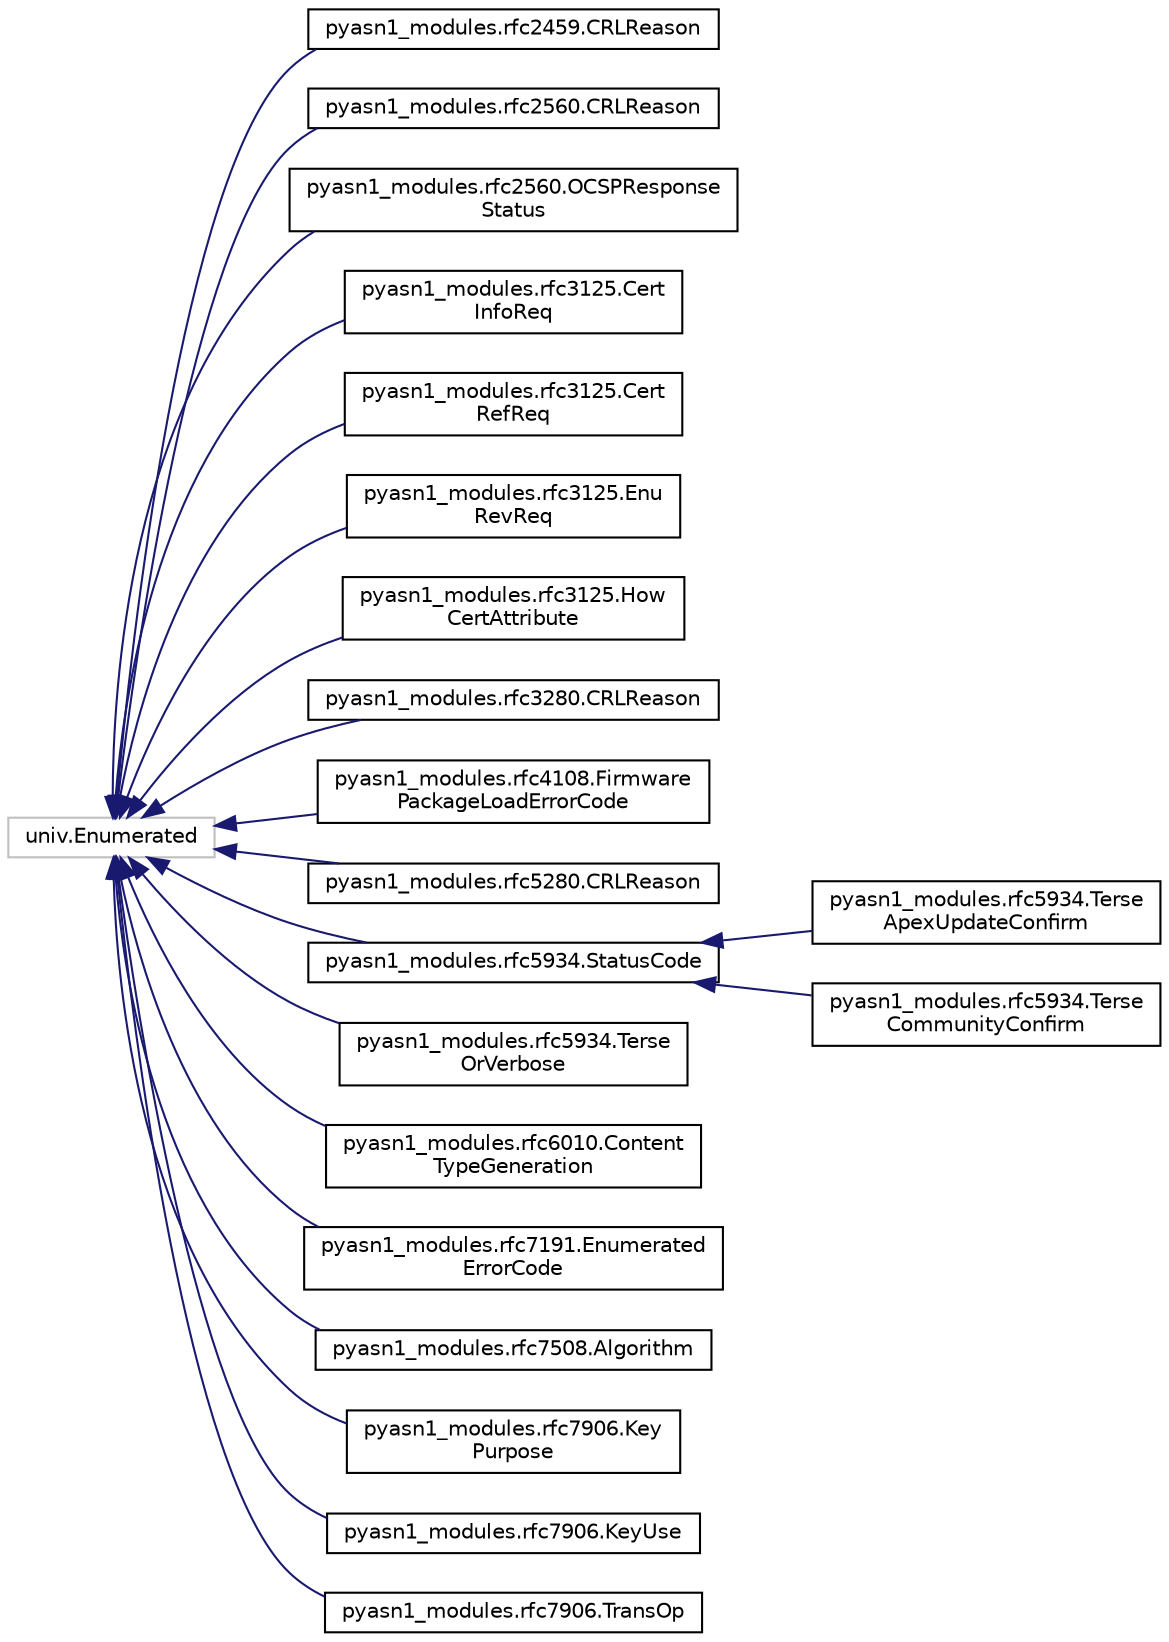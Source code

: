 digraph "Graphical Class Hierarchy"
{
 // LATEX_PDF_SIZE
  edge [fontname="Helvetica",fontsize="10",labelfontname="Helvetica",labelfontsize="10"];
  node [fontname="Helvetica",fontsize="10",shape=record];
  rankdir="LR";
  Node3807 [label="univ.Enumerated",height=0.2,width=0.4,color="grey75", fillcolor="white", style="filled",tooltip=" "];
  Node3807 -> Node0 [dir="back",color="midnightblue",fontsize="10",style="solid",fontname="Helvetica"];
  Node0 [label="pyasn1_modules.rfc2459.CRLReason",height=0.2,width=0.4,color="black", fillcolor="white", style="filled",URL="$classpyasn1__modules_1_1rfc2459_1_1CRLReason.html",tooltip=" "];
  Node3807 -> Node3809 [dir="back",color="midnightblue",fontsize="10",style="solid",fontname="Helvetica"];
  Node3809 [label="pyasn1_modules.rfc2560.CRLReason",height=0.2,width=0.4,color="black", fillcolor="white", style="filled",URL="$classpyasn1__modules_1_1rfc2560_1_1CRLReason.html",tooltip=" "];
  Node3807 -> Node3810 [dir="back",color="midnightblue",fontsize="10",style="solid",fontname="Helvetica"];
  Node3810 [label="pyasn1_modules.rfc2560.OCSPResponse\lStatus",height=0.2,width=0.4,color="black", fillcolor="white", style="filled",URL="$classpyasn1__modules_1_1rfc2560_1_1OCSPResponseStatus.html",tooltip=" "];
  Node3807 -> Node3811 [dir="back",color="midnightblue",fontsize="10",style="solid",fontname="Helvetica"];
  Node3811 [label="pyasn1_modules.rfc3125.Cert\lInfoReq",height=0.2,width=0.4,color="black", fillcolor="white", style="filled",URL="$classpyasn1__modules_1_1rfc3125_1_1CertInfoReq.html",tooltip=" "];
  Node3807 -> Node3812 [dir="back",color="midnightblue",fontsize="10",style="solid",fontname="Helvetica"];
  Node3812 [label="pyasn1_modules.rfc3125.Cert\lRefReq",height=0.2,width=0.4,color="black", fillcolor="white", style="filled",URL="$classpyasn1__modules_1_1rfc3125_1_1CertRefReq.html",tooltip=" "];
  Node3807 -> Node3813 [dir="back",color="midnightblue",fontsize="10",style="solid",fontname="Helvetica"];
  Node3813 [label="pyasn1_modules.rfc3125.Enu\lRevReq",height=0.2,width=0.4,color="black", fillcolor="white", style="filled",URL="$classpyasn1__modules_1_1rfc3125_1_1EnuRevReq.html",tooltip=" "];
  Node3807 -> Node3814 [dir="back",color="midnightblue",fontsize="10",style="solid",fontname="Helvetica"];
  Node3814 [label="pyasn1_modules.rfc3125.How\lCertAttribute",height=0.2,width=0.4,color="black", fillcolor="white", style="filled",URL="$classpyasn1__modules_1_1rfc3125_1_1HowCertAttribute.html",tooltip=" "];
  Node3807 -> Node3815 [dir="back",color="midnightblue",fontsize="10",style="solid",fontname="Helvetica"];
  Node3815 [label="pyasn1_modules.rfc3280.CRLReason",height=0.2,width=0.4,color="black", fillcolor="white", style="filled",URL="$classpyasn1__modules_1_1rfc3280_1_1CRLReason.html",tooltip=" "];
  Node3807 -> Node3816 [dir="back",color="midnightblue",fontsize="10",style="solid",fontname="Helvetica"];
  Node3816 [label="pyasn1_modules.rfc4108.Firmware\lPackageLoadErrorCode",height=0.2,width=0.4,color="black", fillcolor="white", style="filled",URL="$classpyasn1__modules_1_1rfc4108_1_1FirmwarePackageLoadErrorCode.html",tooltip=" "];
  Node3807 -> Node3817 [dir="back",color="midnightblue",fontsize="10",style="solid",fontname="Helvetica"];
  Node3817 [label="pyasn1_modules.rfc5280.CRLReason",height=0.2,width=0.4,color="black", fillcolor="white", style="filled",URL="$classpyasn1__modules_1_1rfc5280_1_1CRLReason.html",tooltip=" "];
  Node3807 -> Node3818 [dir="back",color="midnightblue",fontsize="10",style="solid",fontname="Helvetica"];
  Node3818 [label="pyasn1_modules.rfc5934.StatusCode",height=0.2,width=0.4,color="black", fillcolor="white", style="filled",URL="$classpyasn1__modules_1_1rfc5934_1_1StatusCode.html",tooltip=" "];
  Node3818 -> Node3819 [dir="back",color="midnightblue",fontsize="10",style="solid",fontname="Helvetica"];
  Node3819 [label="pyasn1_modules.rfc5934.Terse\lApexUpdateConfirm",height=0.2,width=0.4,color="black", fillcolor="white", style="filled",URL="$classpyasn1__modules_1_1rfc5934_1_1TerseApexUpdateConfirm.html",tooltip=" "];
  Node3818 -> Node3820 [dir="back",color="midnightblue",fontsize="10",style="solid",fontname="Helvetica"];
  Node3820 [label="pyasn1_modules.rfc5934.Terse\lCommunityConfirm",height=0.2,width=0.4,color="black", fillcolor="white", style="filled",URL="$classpyasn1__modules_1_1rfc5934_1_1TerseCommunityConfirm.html",tooltip=" "];
  Node3807 -> Node3821 [dir="back",color="midnightblue",fontsize="10",style="solid",fontname="Helvetica"];
  Node3821 [label="pyasn1_modules.rfc5934.Terse\lOrVerbose",height=0.2,width=0.4,color="black", fillcolor="white", style="filled",URL="$classpyasn1__modules_1_1rfc5934_1_1TerseOrVerbose.html",tooltip=" "];
  Node3807 -> Node3822 [dir="back",color="midnightblue",fontsize="10",style="solid",fontname="Helvetica"];
  Node3822 [label="pyasn1_modules.rfc6010.Content\lTypeGeneration",height=0.2,width=0.4,color="black", fillcolor="white", style="filled",URL="$classpyasn1__modules_1_1rfc6010_1_1ContentTypeGeneration.html",tooltip=" "];
  Node3807 -> Node3823 [dir="back",color="midnightblue",fontsize="10",style="solid",fontname="Helvetica"];
  Node3823 [label="pyasn1_modules.rfc7191.Enumerated\lErrorCode",height=0.2,width=0.4,color="black", fillcolor="white", style="filled",URL="$classpyasn1__modules_1_1rfc7191_1_1EnumeratedErrorCode.html",tooltip=" "];
  Node3807 -> Node3824 [dir="back",color="midnightblue",fontsize="10",style="solid",fontname="Helvetica"];
  Node3824 [label="pyasn1_modules.rfc7508.Algorithm",height=0.2,width=0.4,color="black", fillcolor="white", style="filled",URL="$classpyasn1__modules_1_1rfc7508_1_1Algorithm.html",tooltip=" "];
  Node3807 -> Node3825 [dir="back",color="midnightblue",fontsize="10",style="solid",fontname="Helvetica"];
  Node3825 [label="pyasn1_modules.rfc7906.Key\lPurpose",height=0.2,width=0.4,color="black", fillcolor="white", style="filled",URL="$classpyasn1__modules_1_1rfc7906_1_1KeyPurpose.html",tooltip=" "];
  Node3807 -> Node3826 [dir="back",color="midnightblue",fontsize="10",style="solid",fontname="Helvetica"];
  Node3826 [label="pyasn1_modules.rfc7906.KeyUse",height=0.2,width=0.4,color="black", fillcolor="white", style="filled",URL="$classpyasn1__modules_1_1rfc7906_1_1KeyUse.html",tooltip=" "];
  Node3807 -> Node3827 [dir="back",color="midnightblue",fontsize="10",style="solid",fontname="Helvetica"];
  Node3827 [label="pyasn1_modules.rfc7906.TransOp",height=0.2,width=0.4,color="black", fillcolor="white", style="filled",URL="$classpyasn1__modules_1_1rfc7906_1_1TransOp.html",tooltip=" "];
}
